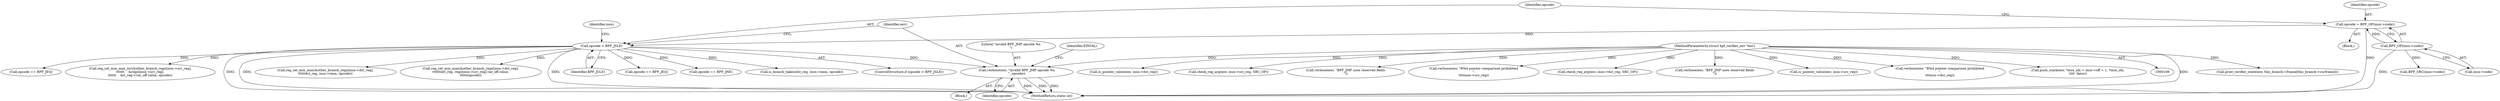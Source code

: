 digraph "0_linux_979d63d50c0c0f7bc537bf821e056cc9fe5abd38_0@pointer" {
"1000147" [label="(Call,verbose(env, \"invalid BPF_JMP opcode %x\n\", opcode))"];
"1000109" [label="(MethodParameterIn,struct bpf_verifier_env *env)"];
"1000143" [label="(Call,opcode > BPF_JSLE)"];
"1000135" [label="(Call,opcode = BPF_OP(insn->code))"];
"1000137" [label="(Call,BPF_OP(insn->code))"];
"1000519" [label="(Call,print_verifier_state(env, this_branch->frame[this_branch->curframe]))"];
"1000138" [label="(Call,insn->code)"];
"1000498" [label="(Call,is_pointer_value(env, insn->dst_reg))"];
"1000428" [label="(Call,reg_set_min_max(&other_branch_regs[insn->dst_reg],\n\t\t\t\t\tdst_reg, insn->imm, opcode))"];
"1000153" [label="(Identifier,EINVAL)"];
"1000342" [label="(Call,reg_set_min_max(&other_branch_regs[insn->dst_reg],\n\t\t\t\t\t\tdst_reg, regs[insn->src_reg].var_off.value,\n\t\t\t\t\t\topcode))"];
"1000148" [label="(Identifier,env)"];
"1000147" [label="(Call,verbose(env, \"invalid BPF_JMP opcode %x\n\", opcode))"];
"1000158" [label="(Identifier,insn)"];
"1000145" [label="(Identifier,BPF_JSLE)"];
"1000177" [label="(Call,check_reg_arg(env, insn->src_reg, SRC_OP))"];
"1000112" [label="(Block,)"];
"1000146" [label="(Block,)"];
"1000169" [label="(Call,verbose(env, \"BPF_JMP uses reserved fields\n\"))"];
"1000194" [label="(Call,verbose(env, \"R%d pointer comparison prohibited\n\",\n\t\t\t\tinsn->src_reg))"];
"1000220" [label="(Call,check_reg_arg(env, insn->dst_reg, SRC_OP))"];
"1000137" [label="(Call,BPF_OP(insn->code))"];
"1000135" [label="(Call,opcode = BPF_OP(insn->code))"];
"1000150" [label="(Identifier,opcode)"];
"1000156" [label="(Call,BPF_SRC(insn->code))"];
"1000388" [label="(Call,opcode == BPF_JEQ)"];
"1000212" [label="(Call,verbose(env, \"BPF_JMP uses reserved fields\n\"))"];
"1000136" [label="(Identifier,opcode)"];
"1000188" [label="(Call,is_pointer_value(env, insn->src_reg))"];
"1000472" [label="(Call,opcode == BPF_JNE)"];
"1000504" [label="(Call,verbose(env, \"R%d pointer comparison prohibited\n\",\n\t\t\tinsn->dst_reg))"];
"1000249" [label="(Call,is_branch_taken(dst_reg, insn->imm, opcode))"];
"1000149" [label="(Literal,\"invalid BPF_JMP opcode %x\n\")"];
"1000144" [label="(Identifier,opcode)"];
"1000142" [label="(ControlStructure,if (opcode > BPF_JSLE))"];
"1000456" [label="(Call,opcode == BPF_JEQ)"];
"1000109" [label="(MethodParameterIn,struct bpf_verifier_env *env)"];
"1000366" [label="(Call,reg_set_min_max_inv(&other_branch_regs[insn->src_reg],\n\t\t\t\t\t\t    &regs[insn->src_reg],\n\t\t\t\t\t\t    dst_reg->var_off.value, opcode))"];
"1000530" [label="(MethodReturn,static int)"];
"1000143" [label="(Call,opcode > BPF_JSLE)"];
"1000278" [label="(Call,push_stack(env, *insn_idx + insn->off + 1, *insn_idx,\n\t\t\t\t  false))"];
"1000147" -> "1000146"  [label="AST: "];
"1000147" -> "1000150"  [label="CFG: "];
"1000148" -> "1000147"  [label="AST: "];
"1000149" -> "1000147"  [label="AST: "];
"1000150" -> "1000147"  [label="AST: "];
"1000153" -> "1000147"  [label="CFG: "];
"1000147" -> "1000530"  [label="DDG: "];
"1000147" -> "1000530"  [label="DDG: "];
"1000147" -> "1000530"  [label="DDG: "];
"1000109" -> "1000147"  [label="DDG: "];
"1000143" -> "1000147"  [label="DDG: "];
"1000109" -> "1000108"  [label="AST: "];
"1000109" -> "1000530"  [label="DDG: "];
"1000109" -> "1000169"  [label="DDG: "];
"1000109" -> "1000177"  [label="DDG: "];
"1000109" -> "1000188"  [label="DDG: "];
"1000109" -> "1000194"  [label="DDG: "];
"1000109" -> "1000212"  [label="DDG: "];
"1000109" -> "1000220"  [label="DDG: "];
"1000109" -> "1000278"  [label="DDG: "];
"1000109" -> "1000498"  [label="DDG: "];
"1000109" -> "1000504"  [label="DDG: "];
"1000109" -> "1000519"  [label="DDG: "];
"1000143" -> "1000142"  [label="AST: "];
"1000143" -> "1000145"  [label="CFG: "];
"1000144" -> "1000143"  [label="AST: "];
"1000145" -> "1000143"  [label="AST: "];
"1000148" -> "1000143"  [label="CFG: "];
"1000158" -> "1000143"  [label="CFG: "];
"1000143" -> "1000530"  [label="DDG: "];
"1000143" -> "1000530"  [label="DDG: "];
"1000143" -> "1000530"  [label="DDG: "];
"1000135" -> "1000143"  [label="DDG: "];
"1000143" -> "1000249"  [label="DDG: "];
"1000143" -> "1000342"  [label="DDG: "];
"1000143" -> "1000366"  [label="DDG: "];
"1000143" -> "1000388"  [label="DDG: "];
"1000143" -> "1000428"  [label="DDG: "];
"1000143" -> "1000456"  [label="DDG: "];
"1000143" -> "1000472"  [label="DDG: "];
"1000135" -> "1000112"  [label="AST: "];
"1000135" -> "1000137"  [label="CFG: "];
"1000136" -> "1000135"  [label="AST: "];
"1000137" -> "1000135"  [label="AST: "];
"1000144" -> "1000135"  [label="CFG: "];
"1000135" -> "1000530"  [label="DDG: "];
"1000137" -> "1000135"  [label="DDG: "];
"1000137" -> "1000138"  [label="CFG: "];
"1000138" -> "1000137"  [label="AST: "];
"1000137" -> "1000530"  [label="DDG: "];
"1000137" -> "1000156"  [label="DDG: "];
}
